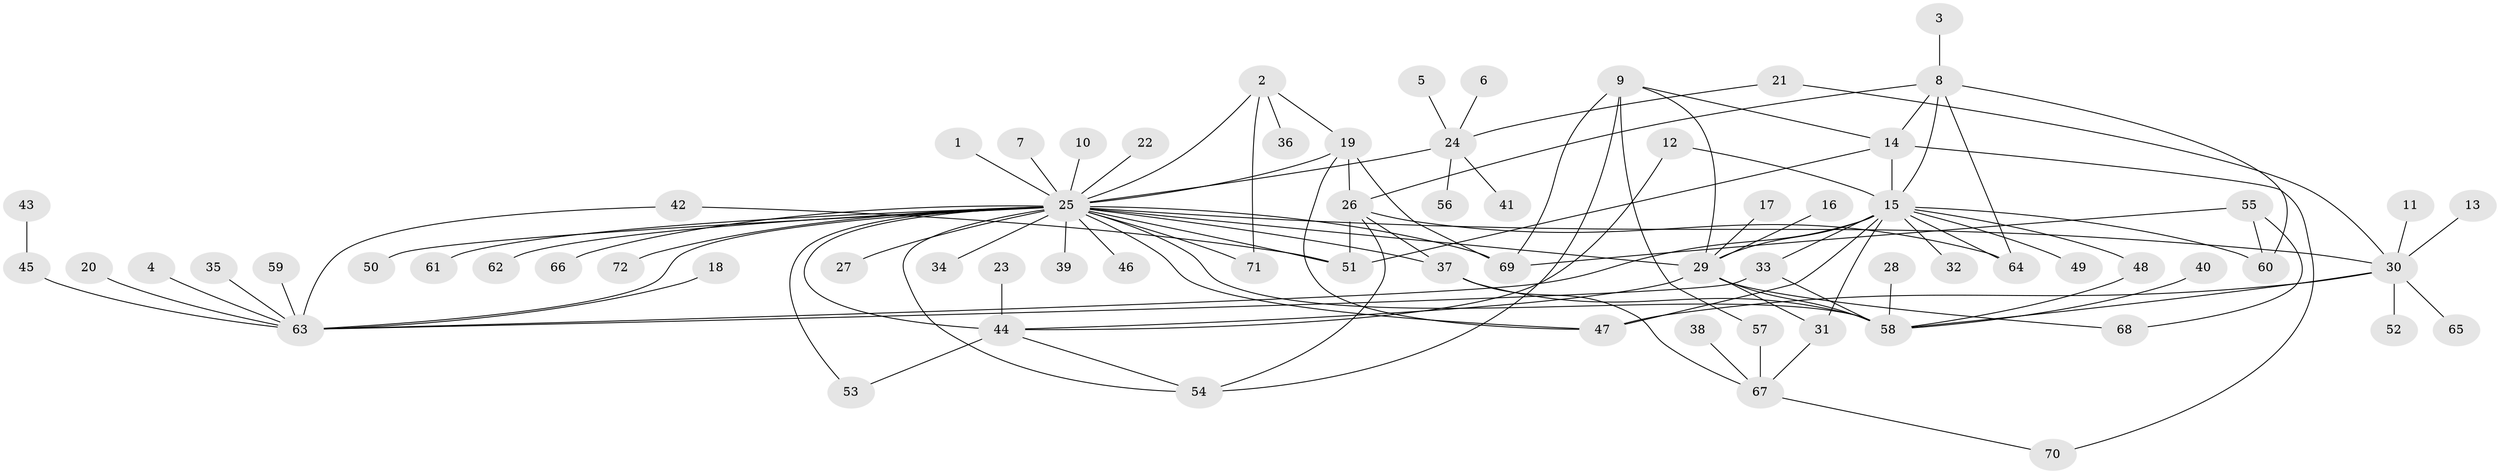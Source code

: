 // original degree distribution, {33: 0.006944444444444444, 2: 0.22916666666666666, 7: 0.027777777777777776, 12: 0.006944444444444444, 5: 0.020833333333333332, 8: 0.013888888888888888, 6: 0.020833333333333332, 10: 0.013888888888888888, 1: 0.5138888888888888, 11: 0.006944444444444444, 16: 0.006944444444444444, 3: 0.10416666666666667, 4: 0.027777777777777776}
// Generated by graph-tools (version 1.1) at 2025/01/03/09/25 03:01:40]
// undirected, 72 vertices, 108 edges
graph export_dot {
graph [start="1"]
  node [color=gray90,style=filled];
  1;
  2;
  3;
  4;
  5;
  6;
  7;
  8;
  9;
  10;
  11;
  12;
  13;
  14;
  15;
  16;
  17;
  18;
  19;
  20;
  21;
  22;
  23;
  24;
  25;
  26;
  27;
  28;
  29;
  30;
  31;
  32;
  33;
  34;
  35;
  36;
  37;
  38;
  39;
  40;
  41;
  42;
  43;
  44;
  45;
  46;
  47;
  48;
  49;
  50;
  51;
  52;
  53;
  54;
  55;
  56;
  57;
  58;
  59;
  60;
  61;
  62;
  63;
  64;
  65;
  66;
  67;
  68;
  69;
  70;
  71;
  72;
  1 -- 25 [weight=1.0];
  2 -- 19 [weight=1.0];
  2 -- 25 [weight=1.0];
  2 -- 36 [weight=1.0];
  2 -- 71 [weight=1.0];
  3 -- 8 [weight=1.0];
  4 -- 63 [weight=1.0];
  5 -- 24 [weight=1.0];
  6 -- 24 [weight=1.0];
  7 -- 25 [weight=1.0];
  8 -- 14 [weight=1.0];
  8 -- 15 [weight=1.0];
  8 -- 26 [weight=1.0];
  8 -- 60 [weight=1.0];
  8 -- 64 [weight=1.0];
  9 -- 14 [weight=1.0];
  9 -- 29 [weight=1.0];
  9 -- 54 [weight=1.0];
  9 -- 57 [weight=1.0];
  9 -- 69 [weight=1.0];
  10 -- 25 [weight=1.0];
  11 -- 30 [weight=1.0];
  12 -- 15 [weight=1.0];
  12 -- 44 [weight=1.0];
  13 -- 30 [weight=1.0];
  14 -- 15 [weight=2.0];
  14 -- 51 [weight=1.0];
  14 -- 70 [weight=1.0];
  15 -- 29 [weight=1.0];
  15 -- 31 [weight=1.0];
  15 -- 32 [weight=1.0];
  15 -- 33 [weight=1.0];
  15 -- 47 [weight=1.0];
  15 -- 48 [weight=1.0];
  15 -- 49 [weight=1.0];
  15 -- 60 [weight=1.0];
  15 -- 63 [weight=1.0];
  15 -- 64 [weight=1.0];
  16 -- 29 [weight=1.0];
  17 -- 29 [weight=1.0];
  18 -- 63 [weight=1.0];
  19 -- 25 [weight=1.0];
  19 -- 26 [weight=1.0];
  19 -- 47 [weight=1.0];
  19 -- 69 [weight=1.0];
  20 -- 63 [weight=1.0];
  21 -- 24 [weight=1.0];
  21 -- 30 [weight=1.0];
  22 -- 25 [weight=1.0];
  23 -- 44 [weight=1.0];
  24 -- 25 [weight=1.0];
  24 -- 41 [weight=1.0];
  24 -- 56 [weight=1.0];
  25 -- 27 [weight=1.0];
  25 -- 29 [weight=1.0];
  25 -- 30 [weight=1.0];
  25 -- 34 [weight=1.0];
  25 -- 37 [weight=1.0];
  25 -- 39 [weight=1.0];
  25 -- 44 [weight=2.0];
  25 -- 46 [weight=1.0];
  25 -- 47 [weight=1.0];
  25 -- 50 [weight=1.0];
  25 -- 51 [weight=1.0];
  25 -- 53 [weight=1.0];
  25 -- 54 [weight=1.0];
  25 -- 58 [weight=1.0];
  25 -- 61 [weight=1.0];
  25 -- 62 [weight=1.0];
  25 -- 63 [weight=1.0];
  25 -- 66 [weight=1.0];
  25 -- 69 [weight=1.0];
  25 -- 71 [weight=2.0];
  25 -- 72 [weight=1.0];
  26 -- 37 [weight=1.0];
  26 -- 51 [weight=1.0];
  26 -- 54 [weight=1.0];
  26 -- 64 [weight=1.0];
  28 -- 58 [weight=1.0];
  29 -- 31 [weight=1.0];
  29 -- 44 [weight=1.0];
  29 -- 58 [weight=1.0];
  29 -- 68 [weight=1.0];
  30 -- 47 [weight=1.0];
  30 -- 52 [weight=1.0];
  30 -- 58 [weight=1.0];
  30 -- 65 [weight=1.0];
  31 -- 67 [weight=1.0];
  33 -- 58 [weight=1.0];
  33 -- 63 [weight=1.0];
  35 -- 63 [weight=1.0];
  37 -- 58 [weight=1.0];
  37 -- 67 [weight=1.0];
  38 -- 67 [weight=1.0];
  40 -- 58 [weight=1.0];
  42 -- 51 [weight=1.0];
  42 -- 63 [weight=1.0];
  43 -- 45 [weight=1.0];
  44 -- 53 [weight=1.0];
  44 -- 54 [weight=1.0];
  45 -- 63 [weight=1.0];
  48 -- 58 [weight=1.0];
  55 -- 60 [weight=1.0];
  55 -- 68 [weight=1.0];
  55 -- 69 [weight=1.0];
  57 -- 67 [weight=1.0];
  59 -- 63 [weight=1.0];
  67 -- 70 [weight=1.0];
}
